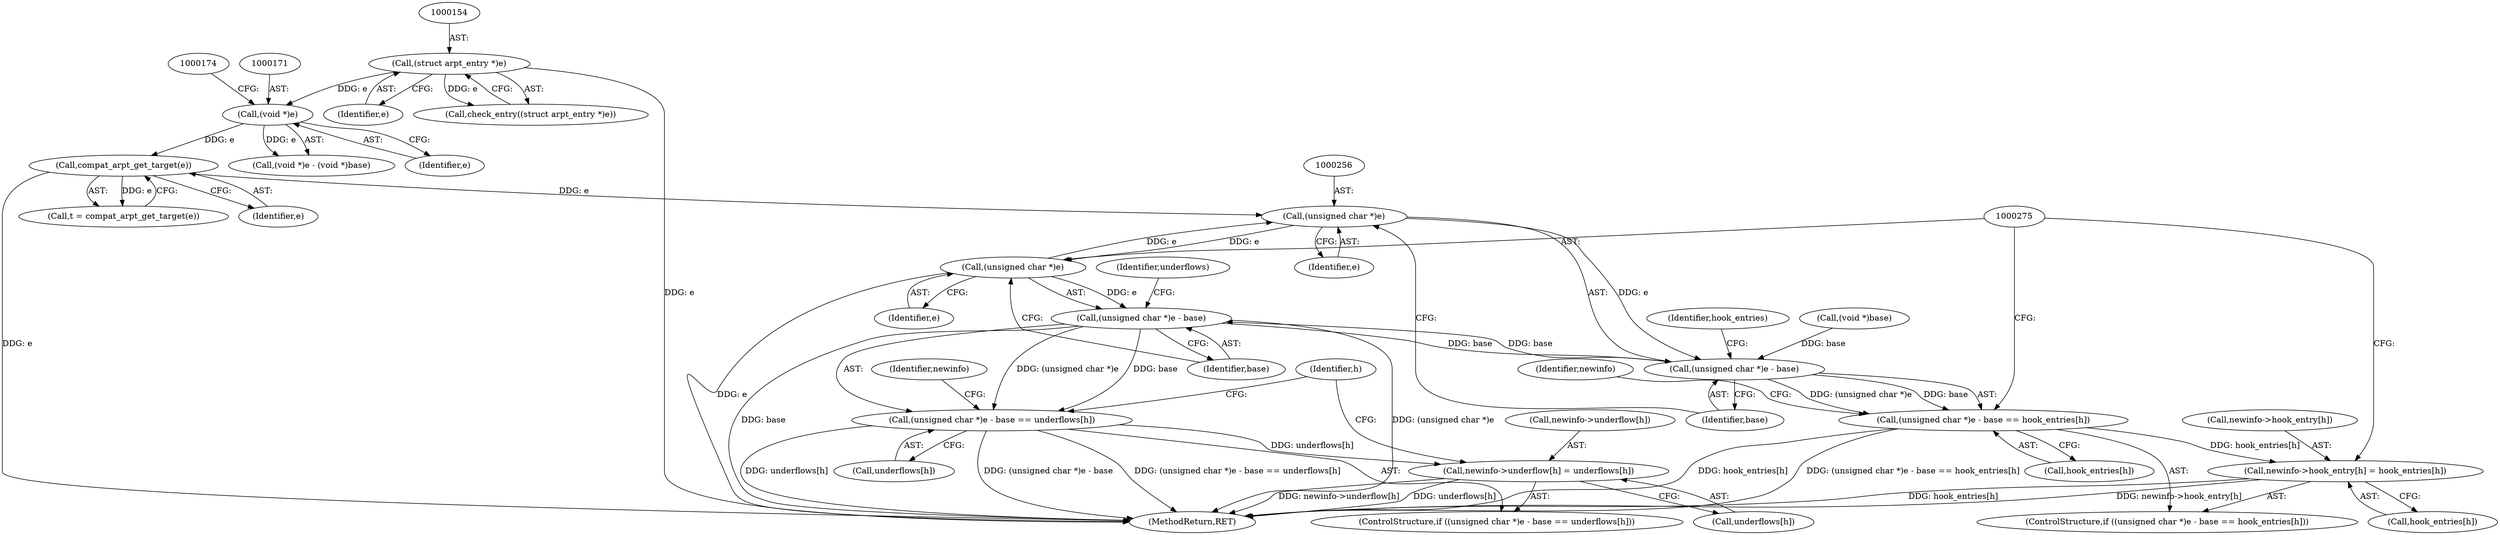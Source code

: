 digraph "0_linux_6e94e0cfb0887e4013b3b930fa6ab1fe6bb6ba91@pointer" {
"1000255" [label="(Call,(unsigned char *)e)"];
"1000178" [label="(Call,compat_arpt_get_target(e))"];
"1000170" [label="(Call,(void *)e)"];
"1000153" [label="(Call,(struct arpt_entry *)e)"];
"1000274" [label="(Call,(unsigned char *)e)"];
"1000255" [label="(Call,(unsigned char *)e)"];
"1000254" [label="(Call,(unsigned char *)e - base)"];
"1000253" [label="(Call,(unsigned char *)e - base == hook_entries[h])"];
"1000262" [label="(Call,newinfo->hook_entry[h] = hook_entries[h])"];
"1000273" [label="(Call,(unsigned char *)e - base)"];
"1000272" [label="(Call,(unsigned char *)e - base == underflows[h])"];
"1000281" [label="(Call,newinfo->underflow[h] = underflows[h])"];
"1000252" [label="(ControlStructure,if ((unsigned char *)e - base == hook_entries[h]))"];
"1000265" [label="(Identifier,newinfo)"];
"1000250" [label="(Identifier,h)"];
"1000176" [label="(Call,t = compat_arpt_get_target(e))"];
"1000258" [label="(Identifier,base)"];
"1000153" [label="(Call,(struct arpt_entry *)e)"];
"1000253" [label="(Call,(unsigned char *)e - base == hook_entries[h])"];
"1000273" [label="(Call,(unsigned char *)e - base)"];
"1000268" [label="(Call,hook_entries[h])"];
"1000287" [label="(Call,underflows[h])"];
"1000277" [label="(Identifier,base)"];
"1000152" [label="(Call,check_entry((struct arpt_entry *)e))"];
"1000254" [label="(Call,(unsigned char *)e - base)"];
"1000276" [label="(Identifier,e)"];
"1000178" [label="(Call,compat_arpt_get_target(e))"];
"1000282" [label="(Call,newinfo->underflow[h])"];
"1000257" [label="(Identifier,e)"];
"1000272" [label="(Call,(unsigned char *)e - base == underflows[h])"];
"1000170" [label="(Call,(void *)e)"];
"1000255" [label="(Call,(unsigned char *)e)"];
"1000262" [label="(Call,newinfo->hook_entry[h] = hook_entries[h])"];
"1000284" [label="(Identifier,newinfo)"];
"1000260" [label="(Identifier,hook_entries)"];
"1000278" [label="(Call,underflows[h])"];
"1000155" [label="(Identifier,e)"];
"1000173" [label="(Call,(void *)base)"];
"1000263" [label="(Call,newinfo->hook_entry[h])"];
"1000179" [label="(Identifier,e)"];
"1000279" [label="(Identifier,underflows)"];
"1000271" [label="(ControlStructure,if ((unsigned char *)e - base == underflows[h]))"];
"1000259" [label="(Call,hook_entries[h])"];
"1000321" [label="(MethodReturn,RET)"];
"1000169" [label="(Call,(void *)e - (void *)base)"];
"1000172" [label="(Identifier,e)"];
"1000281" [label="(Call,newinfo->underflow[h] = underflows[h])"];
"1000274" [label="(Call,(unsigned char *)e)"];
"1000255" -> "1000254"  [label="AST: "];
"1000255" -> "1000257"  [label="CFG: "];
"1000256" -> "1000255"  [label="AST: "];
"1000257" -> "1000255"  [label="AST: "];
"1000258" -> "1000255"  [label="CFG: "];
"1000255" -> "1000254"  [label="DDG: e"];
"1000178" -> "1000255"  [label="DDG: e"];
"1000274" -> "1000255"  [label="DDG: e"];
"1000255" -> "1000274"  [label="DDG: e"];
"1000178" -> "1000176"  [label="AST: "];
"1000178" -> "1000179"  [label="CFG: "];
"1000179" -> "1000178"  [label="AST: "];
"1000176" -> "1000178"  [label="CFG: "];
"1000178" -> "1000321"  [label="DDG: e"];
"1000178" -> "1000176"  [label="DDG: e"];
"1000170" -> "1000178"  [label="DDG: e"];
"1000170" -> "1000169"  [label="AST: "];
"1000170" -> "1000172"  [label="CFG: "];
"1000171" -> "1000170"  [label="AST: "];
"1000172" -> "1000170"  [label="AST: "];
"1000174" -> "1000170"  [label="CFG: "];
"1000170" -> "1000169"  [label="DDG: e"];
"1000153" -> "1000170"  [label="DDG: e"];
"1000153" -> "1000152"  [label="AST: "];
"1000153" -> "1000155"  [label="CFG: "];
"1000154" -> "1000153"  [label="AST: "];
"1000155" -> "1000153"  [label="AST: "];
"1000152" -> "1000153"  [label="CFG: "];
"1000153" -> "1000321"  [label="DDG: e"];
"1000153" -> "1000152"  [label="DDG: e"];
"1000274" -> "1000273"  [label="AST: "];
"1000274" -> "1000276"  [label="CFG: "];
"1000275" -> "1000274"  [label="AST: "];
"1000276" -> "1000274"  [label="AST: "];
"1000277" -> "1000274"  [label="CFG: "];
"1000274" -> "1000321"  [label="DDG: e"];
"1000274" -> "1000273"  [label="DDG: e"];
"1000254" -> "1000253"  [label="AST: "];
"1000254" -> "1000258"  [label="CFG: "];
"1000258" -> "1000254"  [label="AST: "];
"1000260" -> "1000254"  [label="CFG: "];
"1000254" -> "1000253"  [label="DDG: (unsigned char *)e"];
"1000254" -> "1000253"  [label="DDG: base"];
"1000273" -> "1000254"  [label="DDG: base"];
"1000173" -> "1000254"  [label="DDG: base"];
"1000254" -> "1000273"  [label="DDG: base"];
"1000253" -> "1000252"  [label="AST: "];
"1000253" -> "1000259"  [label="CFG: "];
"1000259" -> "1000253"  [label="AST: "];
"1000265" -> "1000253"  [label="CFG: "];
"1000275" -> "1000253"  [label="CFG: "];
"1000253" -> "1000321"  [label="DDG: hook_entries[h]"];
"1000253" -> "1000321"  [label="DDG: (unsigned char *)e - base == hook_entries[h]"];
"1000253" -> "1000262"  [label="DDG: hook_entries[h]"];
"1000262" -> "1000252"  [label="AST: "];
"1000262" -> "1000268"  [label="CFG: "];
"1000263" -> "1000262"  [label="AST: "];
"1000268" -> "1000262"  [label="AST: "];
"1000275" -> "1000262"  [label="CFG: "];
"1000262" -> "1000321"  [label="DDG: hook_entries[h]"];
"1000262" -> "1000321"  [label="DDG: newinfo->hook_entry[h]"];
"1000273" -> "1000272"  [label="AST: "];
"1000273" -> "1000277"  [label="CFG: "];
"1000277" -> "1000273"  [label="AST: "];
"1000279" -> "1000273"  [label="CFG: "];
"1000273" -> "1000321"  [label="DDG: (unsigned char *)e"];
"1000273" -> "1000321"  [label="DDG: base"];
"1000273" -> "1000272"  [label="DDG: (unsigned char *)e"];
"1000273" -> "1000272"  [label="DDG: base"];
"1000272" -> "1000271"  [label="AST: "];
"1000272" -> "1000278"  [label="CFG: "];
"1000278" -> "1000272"  [label="AST: "];
"1000284" -> "1000272"  [label="CFG: "];
"1000250" -> "1000272"  [label="CFG: "];
"1000272" -> "1000321"  [label="DDG: underflows[h]"];
"1000272" -> "1000321"  [label="DDG: (unsigned char *)e - base"];
"1000272" -> "1000321"  [label="DDG: (unsigned char *)e - base == underflows[h]"];
"1000272" -> "1000281"  [label="DDG: underflows[h]"];
"1000281" -> "1000271"  [label="AST: "];
"1000281" -> "1000287"  [label="CFG: "];
"1000282" -> "1000281"  [label="AST: "];
"1000287" -> "1000281"  [label="AST: "];
"1000250" -> "1000281"  [label="CFG: "];
"1000281" -> "1000321"  [label="DDG: newinfo->underflow[h]"];
"1000281" -> "1000321"  [label="DDG: underflows[h]"];
}
